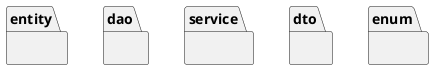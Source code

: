 @startuml
skinparam linetype polyline

' Pattern comments that will be processed by GenUML:
package "entity" {
    '!gen_java com.enth.ecomusic.model.entity.User
    '!gen_java com.enth.ecomusic.model.entity.Genre
    '!gen_java com.enth.ecomusic.model.entity.Mood
    '!gen_java com.enth.ecomusic.model.entity.Music
    '!gen_java com.enth.ecomusic.model.entity.PlayHistory
    '!gen_java com.enth.ecomusic.model.entity.Playlist
    '!gen_java com.enth.ecomusic.model.entity.PlaylistMusic
    '!gen_java com.enth.ecomusic.model.entity.Role
    '!gen_java com.enth.ecomusic.model.entity.SubscriptionPlan
    '!gen_java com.enth.ecomusic.model.entity.UserSubscription
}

package "dao" {
    '!gen_java com.enth.ecomusic.model.dao.GenreDAO
    '!gen_java com.enth.ecomusic.model.dao.LikeDAO
    '!gen_java com.enth.ecomusic.model.dao.MoodDAO
    '!gen_java com.enth.ecomusic.model.dao.MusicDAO
    '!gen_java com.enth.ecomusic.model.dao.PlaylistDAO
    '!gen_java com.enth.ecomusic.model.dao.PlaylistMusicDAO
    '!gen_java com.enth.ecomusic.model.dao.PlayHistoryDAO
    '!gen_java com.enth.ecomusic.model.dao.RoleDAO
    '!gen_java com.enth.ecomusic.model.dao.SubscriptionDAO
    '!gen_java com.enth.ecomusic.model.dao.SubscriptionPlanDAO
}

package "service" {
    '!gen_java com.enth.ecomusic.service.UserService
    '!gen_java com.enth.ecomusic.service.GenreCacheService
    '!gen_java com.enth.ecomusic.service.MoodCacheService
    '!gen_java com.enth.ecomusic.service.RoleCacheService
    '!gen_java com.enth.ecomusic.service.LikeService
    '!gen_java com.enth.ecomusic.service.MusicService
    '!gen_java com.enth.ecomusic.service.PlaylistService
    '!gen_java com.enth.ecomusic.service.PlayHistoryService
    '!gen_java com.enth.ecomusic.service.StripeService
    '!gen_java com.enth.ecomusic.service.SubscriptionService
}

package "dto" {
    '!gen_java com.enth.ecomusic.model.dto.LikeDTO
    '!gen_java com.enth.ecomusic.model.dto.MusicDTO
    '!gen_java com.enth.ecomusic.model.dto.MusicDetailDTO
    '!gen_java com.enth.ecomusic.model.dto.PlayHistoryDTO
    '!gen_java com.enth.ecomusic.model.dto.PlaylistDTO
    '!gen_java com.enth.ecomusic.model.dto.PlaylistMusicDTO
    '!gen_java com.enth.ecomusic.model.dto.StreamRangeDTO
    '!gen_java com.enth.ecomusic.model.dto.SubscriptionDTO
    '!gen_java com.enth.ecomusic.model.dto.SubscriptionPlanDTO
    '!gen_java com.enth.ecomusic.model.dto.UserDTO
}

package "enum" {
    '!gen_java com.enth.ecomusic.model.enums.RoleType
    '!gen_java com.enth.ecomusic.model.enums.VisibilityType
}

' --- Relationships ---


@enduml